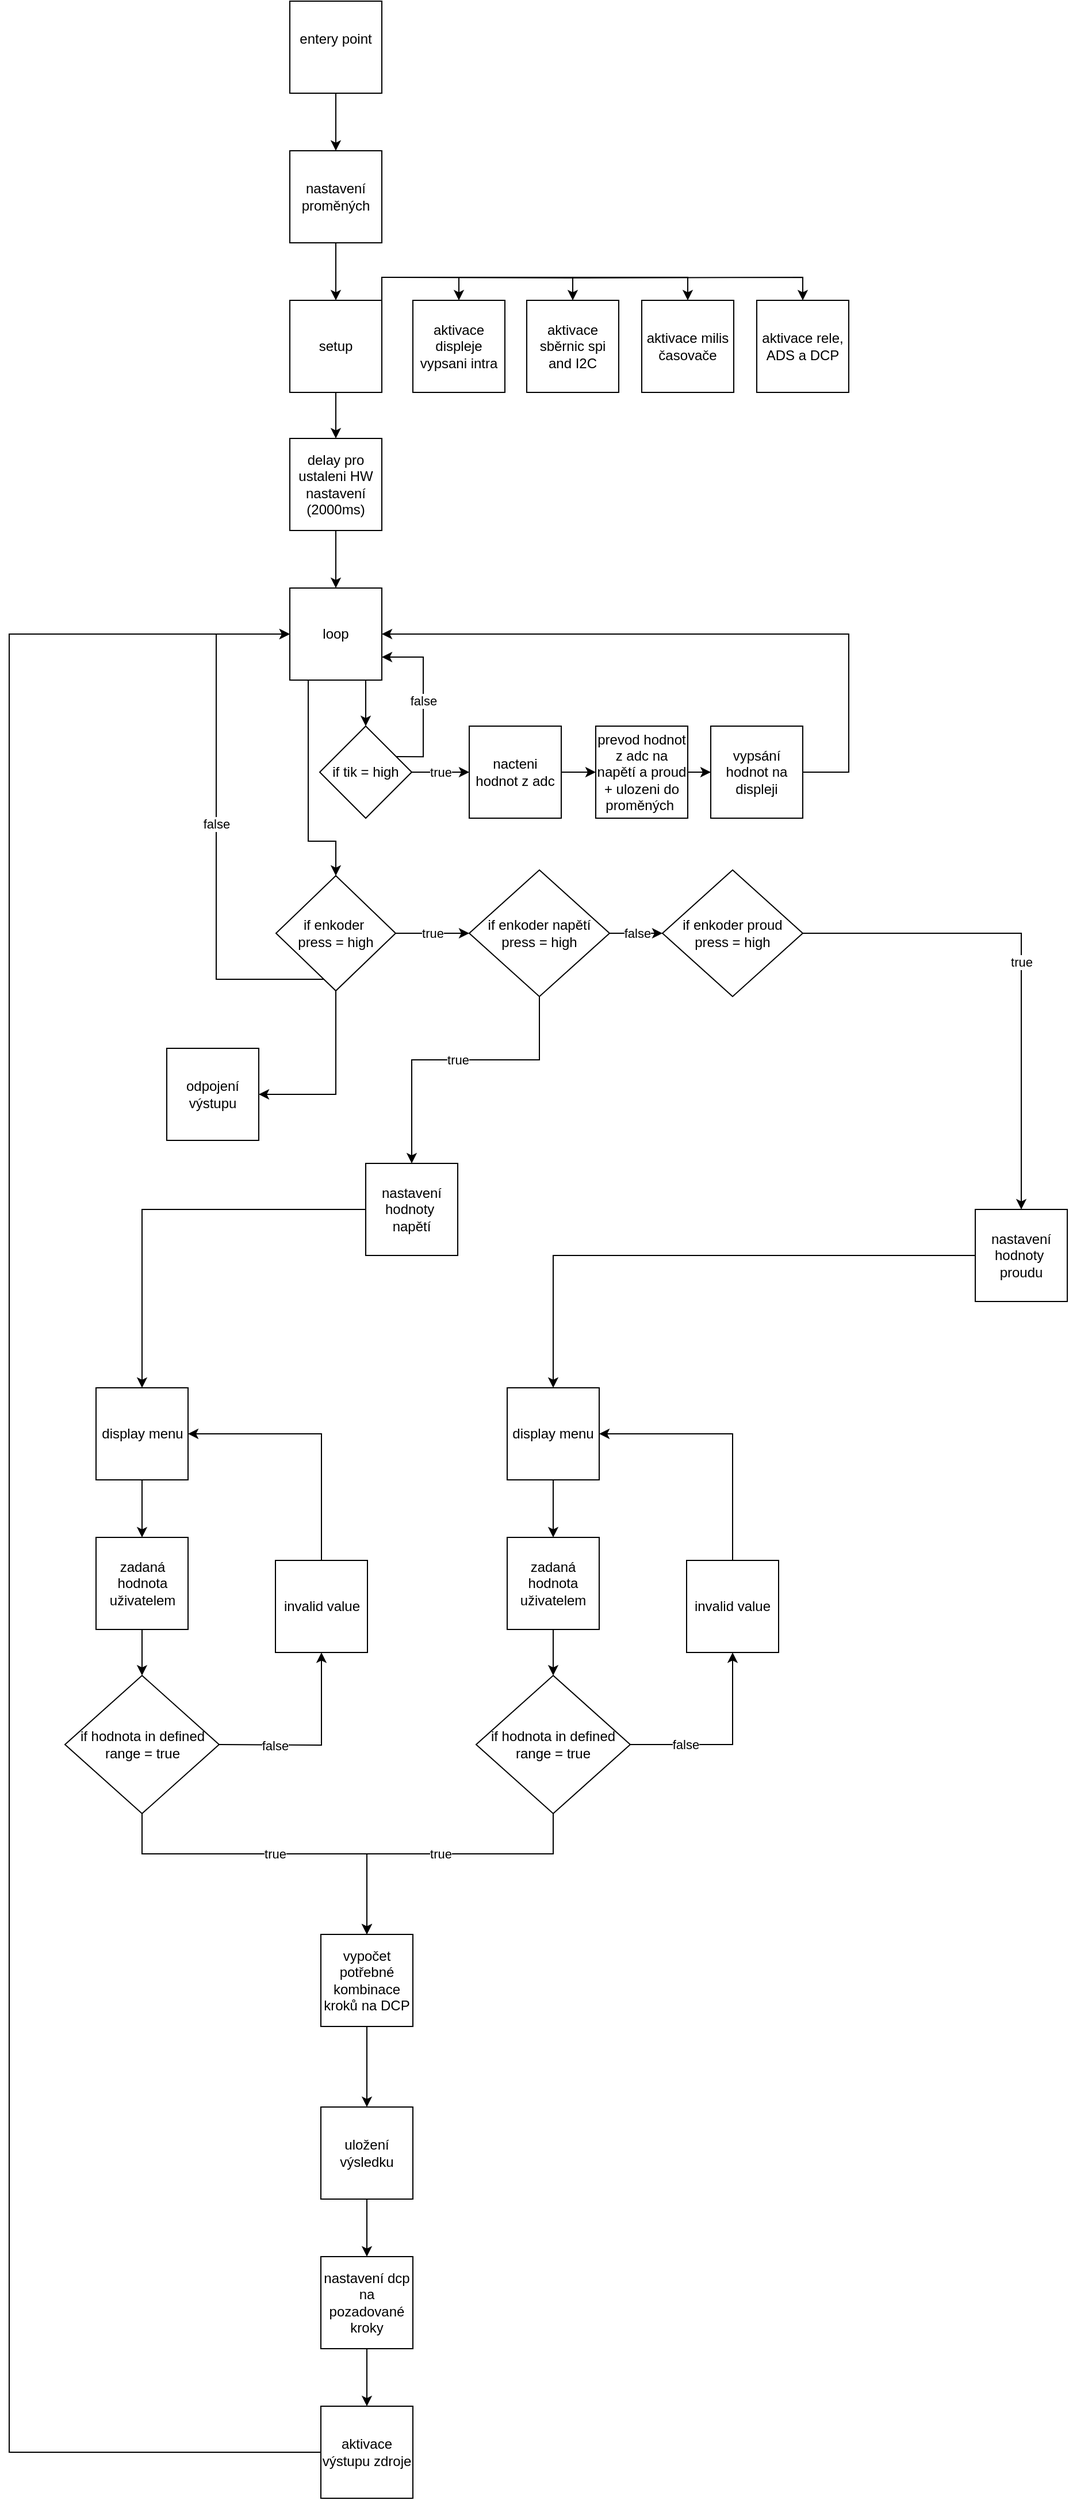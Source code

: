 <mxfile version="25.0.2">
  <diagram name="Stránka-1" id="LFPndhOph4qGVsn3ajIi">
    <mxGraphModel dx="1050" dy="629" grid="1" gridSize="10" guides="1" tooltips="1" connect="1" arrows="1" fold="1" page="1" pageScale="1" pageWidth="827" pageHeight="1169" math="0" shadow="0">
      <root>
        <mxCell id="0" />
        <mxCell id="1" parent="0" />
        <mxCell id="wDfduYKHdY6SiiCjc_kU-17" value="" style="edgeStyle=orthogonalEdgeStyle;rounded=0;orthogonalLoop=1;jettySize=auto;html=1;" parent="1" source="wDfduYKHdY6SiiCjc_kU-1" target="wDfduYKHdY6SiiCjc_kU-16" edge="1">
          <mxGeometry relative="1" as="geometry" />
        </mxCell>
        <mxCell id="wDfduYKHdY6SiiCjc_kU-1" value="entery point&lt;div&gt;&lt;br&gt;&lt;/div&gt;" style="whiteSpace=wrap;html=1;aspect=fixed;" parent="1" vertex="1">
          <mxGeometry x="324" y="10" width="80" height="80" as="geometry" />
        </mxCell>
        <mxCell id="wDfduYKHdY6SiiCjc_kU-9" style="edgeStyle=orthogonalEdgeStyle;rounded=0;orthogonalLoop=1;jettySize=auto;html=1;exitX=1;exitY=0;exitDx=0;exitDy=0;entryX=0.5;entryY=0;entryDx=0;entryDy=0;" parent="1" source="wDfduYKHdY6SiiCjc_kU-2" target="wDfduYKHdY6SiiCjc_kU-6" edge="1">
          <mxGeometry relative="1" as="geometry" />
        </mxCell>
        <mxCell id="wDfduYKHdY6SiiCjc_kU-10" style="edgeStyle=orthogonalEdgeStyle;rounded=0;orthogonalLoop=1;jettySize=auto;html=1;exitX=1;exitY=0;exitDx=0;exitDy=0;entryX=0.5;entryY=0;entryDx=0;entryDy=0;" parent="1" source="wDfduYKHdY6SiiCjc_kU-2" target="wDfduYKHdY6SiiCjc_kU-4" edge="1">
          <mxGeometry relative="1" as="geometry" />
        </mxCell>
        <mxCell id="wDfduYKHdY6SiiCjc_kU-12" value="" style="edgeStyle=orthogonalEdgeStyle;rounded=0;orthogonalLoop=1;jettySize=auto;html=1;" parent="1" source="wDfduYKHdY6SiiCjc_kU-2" target="wDfduYKHdY6SiiCjc_kU-11" edge="1">
          <mxGeometry relative="1" as="geometry" />
        </mxCell>
        <mxCell id="wDfduYKHdY6SiiCjc_kU-14" style="edgeStyle=orthogonalEdgeStyle;rounded=0;orthogonalLoop=1;jettySize=auto;html=1;exitX=1;exitY=0;exitDx=0;exitDy=0;entryX=0.5;entryY=0;entryDx=0;entryDy=0;" parent="1" source="wDfduYKHdY6SiiCjc_kU-2" target="wDfduYKHdY6SiiCjc_kU-13" edge="1">
          <mxGeometry relative="1" as="geometry" />
        </mxCell>
        <mxCell id="wDfduYKHdY6SiiCjc_kU-2" value="set&lt;span style=&quot;background-color: initial;&quot;&gt;up&lt;/span&gt;" style="whiteSpace=wrap;html=1;aspect=fixed;" parent="1" vertex="1">
          <mxGeometry x="324" y="270" width="80" height="80" as="geometry" />
        </mxCell>
        <mxCell id="wDfduYKHdY6SiiCjc_kU-4" value="aktivace displeje&lt;div&gt;vypsani intra&lt;/div&gt;" style="whiteSpace=wrap;html=1;aspect=fixed;" parent="1" vertex="1">
          <mxGeometry x="431" y="270" width="80" height="80" as="geometry" />
        </mxCell>
        <mxCell id="wDfduYKHdY6SiiCjc_kU-6" value="aktivace sběrnic spi and I2C" style="whiteSpace=wrap;html=1;aspect=fixed;" parent="1" vertex="1">
          <mxGeometry x="530" y="270" width="80" height="80" as="geometry" />
        </mxCell>
        <mxCell id="wDfduYKHdY6SiiCjc_kU-20" value="" style="edgeStyle=orthogonalEdgeStyle;rounded=0;orthogonalLoop=1;jettySize=auto;html=1;" parent="1" source="wDfduYKHdY6SiiCjc_kU-11" target="wDfduYKHdY6SiiCjc_kU-19" edge="1">
          <mxGeometry relative="1" as="geometry" />
        </mxCell>
        <mxCell id="wDfduYKHdY6SiiCjc_kU-11" value="delay pro ustaleni HW nastavení&lt;div&gt;(2000ms)&lt;/div&gt;" style="whiteSpace=wrap;html=1;aspect=fixed;" parent="1" vertex="1">
          <mxGeometry x="324" y="390" width="80" height="80" as="geometry" />
        </mxCell>
        <mxCell id="wDfduYKHdY6SiiCjc_kU-13" value="aktivace milis časovače" style="whiteSpace=wrap;html=1;aspect=fixed;" parent="1" vertex="1">
          <mxGeometry x="630" y="270" width="80" height="80" as="geometry" />
        </mxCell>
        <mxCell id="wDfduYKHdY6SiiCjc_kU-18" value="" style="edgeStyle=orthogonalEdgeStyle;rounded=0;orthogonalLoop=1;jettySize=auto;html=1;" parent="1" source="wDfduYKHdY6SiiCjc_kU-16" target="wDfduYKHdY6SiiCjc_kU-2" edge="1">
          <mxGeometry relative="1" as="geometry" />
        </mxCell>
        <mxCell id="wDfduYKHdY6SiiCjc_kU-16" value="nastavení proměných" style="whiteSpace=wrap;html=1;aspect=fixed;" parent="1" vertex="1">
          <mxGeometry x="324" y="140" width="80" height="80" as="geometry" />
        </mxCell>
        <mxCell id="wDfduYKHdY6SiiCjc_kU-22" value="" style="edgeStyle=orthogonalEdgeStyle;rounded=0;orthogonalLoop=1;jettySize=auto;html=1;" parent="1" source="wDfduYKHdY6SiiCjc_kU-19" target="wDfduYKHdY6SiiCjc_kU-21" edge="1">
          <mxGeometry relative="1" as="geometry">
            <Array as="points">
              <mxPoint x="390" y="610" />
              <mxPoint x="390" y="610" />
            </Array>
          </mxGeometry>
        </mxCell>
        <mxCell id="WWJiEUUoijW9So3ANwZq-6" style="edgeStyle=orthogonalEdgeStyle;rounded=0;orthogonalLoop=1;jettySize=auto;html=1;entryX=0.5;entryY=0;entryDx=0;entryDy=0;" edge="1" parent="1" source="wDfduYKHdY6SiiCjc_kU-19" target="wDfduYKHdY6SiiCjc_kU-31">
          <mxGeometry relative="1" as="geometry">
            <Array as="points">
              <mxPoint x="340" y="740" />
              <mxPoint x="364" y="740" />
            </Array>
          </mxGeometry>
        </mxCell>
        <mxCell id="wDfduYKHdY6SiiCjc_kU-19" value="loop" style="whiteSpace=wrap;html=1;aspect=fixed;" parent="1" vertex="1">
          <mxGeometry x="324" y="520" width="80" height="80" as="geometry" />
        </mxCell>
        <mxCell id="wDfduYKHdY6SiiCjc_kU-24" value="true" style="edgeStyle=orthogonalEdgeStyle;rounded=0;orthogonalLoop=1;jettySize=auto;html=1;" parent="1" source="wDfduYKHdY6SiiCjc_kU-21" target="wDfduYKHdY6SiiCjc_kU-23" edge="1">
          <mxGeometry relative="1" as="geometry" />
        </mxCell>
        <mxCell id="wDfduYKHdY6SiiCjc_kU-32" value="false" style="edgeStyle=orthogonalEdgeStyle;rounded=0;orthogonalLoop=1;jettySize=auto;html=1;entryX=1;entryY=0.75;entryDx=0;entryDy=0;exitX=0.818;exitY=0.332;exitDx=0;exitDy=0;exitPerimeter=0;" parent="1" source="wDfduYKHdY6SiiCjc_kU-21" target="wDfduYKHdY6SiiCjc_kU-19" edge="1">
          <mxGeometry relative="1" as="geometry">
            <Array as="points">
              <mxPoint x="440" y="667" />
              <mxPoint x="440" y="580" />
            </Array>
          </mxGeometry>
        </mxCell>
        <mxCell id="wDfduYKHdY6SiiCjc_kU-21" value="if tik = high" style="rhombus;whiteSpace=wrap;html=1;" parent="1" vertex="1">
          <mxGeometry x="350" y="640" width="80" height="80" as="geometry" />
        </mxCell>
        <mxCell id="wDfduYKHdY6SiiCjc_kU-26" value="" style="edgeStyle=orthogonalEdgeStyle;rounded=0;orthogonalLoop=1;jettySize=auto;html=1;" parent="1" source="wDfduYKHdY6SiiCjc_kU-23" target="wDfduYKHdY6SiiCjc_kU-25" edge="1">
          <mxGeometry relative="1" as="geometry" />
        </mxCell>
        <mxCell id="wDfduYKHdY6SiiCjc_kU-23" value="nacteni hodnot z adc" style="whiteSpace=wrap;html=1;aspect=fixed;" parent="1" vertex="1">
          <mxGeometry x="480" y="640" width="80" height="80" as="geometry" />
        </mxCell>
        <mxCell id="wDfduYKHdY6SiiCjc_kU-28" value="" style="edgeStyle=orthogonalEdgeStyle;rounded=0;orthogonalLoop=1;jettySize=auto;html=1;" parent="1" source="wDfduYKHdY6SiiCjc_kU-25" target="wDfduYKHdY6SiiCjc_kU-27" edge="1">
          <mxGeometry relative="1" as="geometry" />
        </mxCell>
        <mxCell id="wDfduYKHdY6SiiCjc_kU-25" value="prevod hodnot z adc na napětí a proud + ulozeni do proměných&amp;nbsp;" style="whiteSpace=wrap;html=1;aspect=fixed;" parent="1" vertex="1">
          <mxGeometry x="590" y="640" width="80" height="80" as="geometry" />
        </mxCell>
        <mxCell id="WWJiEUUoijW9So3ANwZq-5" style="edgeStyle=orthogonalEdgeStyle;rounded=0;orthogonalLoop=1;jettySize=auto;html=1;entryX=1;entryY=0.5;entryDx=0;entryDy=0;" edge="1" parent="1" source="wDfduYKHdY6SiiCjc_kU-27" target="wDfduYKHdY6SiiCjc_kU-19">
          <mxGeometry relative="1" as="geometry">
            <Array as="points">
              <mxPoint x="810" y="680" />
              <mxPoint x="810" y="560" />
            </Array>
          </mxGeometry>
        </mxCell>
        <mxCell id="wDfduYKHdY6SiiCjc_kU-27" value="vypsání hodnot na displeji" style="whiteSpace=wrap;html=1;aspect=fixed;" parent="1" vertex="1">
          <mxGeometry x="690" y="640" width="80" height="80" as="geometry" />
        </mxCell>
        <mxCell id="wDfduYKHdY6SiiCjc_kU-33" value="false" style="edgeStyle=orthogonalEdgeStyle;rounded=0;orthogonalLoop=1;jettySize=auto;html=1;entryX=0;entryY=0.5;entryDx=0;entryDy=0;" parent="1" source="wDfduYKHdY6SiiCjc_kU-31" target="wDfduYKHdY6SiiCjc_kU-19" edge="1">
          <mxGeometry relative="1" as="geometry">
            <Array as="points">
              <mxPoint x="260" y="860" />
              <mxPoint x="260" y="560" />
            </Array>
          </mxGeometry>
        </mxCell>
        <mxCell id="wDfduYKHdY6SiiCjc_kU-35" value="true" style="edgeStyle=orthogonalEdgeStyle;rounded=0;orthogonalLoop=1;jettySize=auto;html=1;entryX=0;entryY=0.5;entryDx=0;entryDy=0;" parent="1" source="wDfduYKHdY6SiiCjc_kU-31" target="WWJiEUUoijW9So3ANwZq-7" edge="1">
          <mxGeometry relative="1" as="geometry" />
        </mxCell>
        <mxCell id="wDfduYKHdY6SiiCjc_kU-61" style="edgeStyle=orthogonalEdgeStyle;rounded=0;orthogonalLoop=1;jettySize=auto;html=1;entryX=1;entryY=0.5;entryDx=0;entryDy=0;" parent="1" source="wDfduYKHdY6SiiCjc_kU-31" target="wDfduYKHdY6SiiCjc_kU-60" edge="1">
          <mxGeometry relative="1" as="geometry">
            <Array as="points">
              <mxPoint x="364" y="960" />
            </Array>
          </mxGeometry>
        </mxCell>
        <mxCell id="wDfduYKHdY6SiiCjc_kU-31" value="if enkoder&amp;nbsp;&lt;div&gt;press = high&lt;/div&gt;" style="rhombus;whiteSpace=wrap;html=1;" parent="1" vertex="1">
          <mxGeometry x="312" y="770" width="104" height="100" as="geometry" />
        </mxCell>
        <mxCell id="WWJiEUUoijW9So3ANwZq-24" style="edgeStyle=orthogonalEdgeStyle;rounded=0;orthogonalLoop=1;jettySize=auto;html=1;entryX=0.5;entryY=0;entryDx=0;entryDy=0;" edge="1" parent="1" source="wDfduYKHdY6SiiCjc_kU-36" target="WWJiEUUoijW9So3ANwZq-16">
          <mxGeometry relative="1" as="geometry" />
        </mxCell>
        <mxCell id="wDfduYKHdY6SiiCjc_kU-36" value="nastavení hodnoty&amp;nbsp; proudu" style="whiteSpace=wrap;html=1;aspect=fixed;" parent="1" vertex="1">
          <mxGeometry x="920" y="1060" width="80" height="80" as="geometry" />
        </mxCell>
        <mxCell id="wDfduYKHdY6SiiCjc_kU-44" value="" style="edgeStyle=orthogonalEdgeStyle;rounded=0;orthogonalLoop=1;jettySize=auto;html=1;" parent="1" source="wDfduYKHdY6SiiCjc_kU-39" target="wDfduYKHdY6SiiCjc_kU-43" edge="1">
          <mxGeometry relative="1" as="geometry" />
        </mxCell>
        <mxCell id="wDfduYKHdY6SiiCjc_kU-39" value="display menu" style="whiteSpace=wrap;html=1;aspect=fixed;" parent="1" vertex="1">
          <mxGeometry x="155.5" y="1215" width="80" height="80" as="geometry" />
        </mxCell>
        <mxCell id="wDfduYKHdY6SiiCjc_kU-42" value="" style="edgeStyle=orthogonalEdgeStyle;rounded=0;orthogonalLoop=1;jettySize=auto;html=1;" parent="1" source="wDfduYKHdY6SiiCjc_kU-41" target="wDfduYKHdY6SiiCjc_kU-39" edge="1">
          <mxGeometry relative="1" as="geometry" />
        </mxCell>
        <mxCell id="wDfduYKHdY6SiiCjc_kU-41" value="nastavení hodnoty&amp;nbsp; napětí" style="whiteSpace=wrap;html=1;aspect=fixed;" parent="1" vertex="1">
          <mxGeometry x="390" y="1020" width="80" height="80" as="geometry" />
        </mxCell>
        <mxCell id="wDfduYKHdY6SiiCjc_kU-47" value="" style="edgeStyle=orthogonalEdgeStyle;rounded=0;orthogonalLoop=1;jettySize=auto;html=1;" parent="1" source="wDfduYKHdY6SiiCjc_kU-43" edge="1">
          <mxGeometry relative="1" as="geometry">
            <mxPoint x="195.5" y="1465" as="targetPoint" />
          </mxGeometry>
        </mxCell>
        <mxCell id="wDfduYKHdY6SiiCjc_kU-43" value="zadaná hodnota uživatelem" style="whiteSpace=wrap;html=1;aspect=fixed;" parent="1" vertex="1">
          <mxGeometry x="155.5" y="1345" width="80" height="80" as="geometry" />
        </mxCell>
        <mxCell id="wDfduYKHdY6SiiCjc_kU-50" style="edgeStyle=orthogonalEdgeStyle;rounded=0;orthogonalLoop=1;jettySize=auto;html=1;entryX=0.5;entryY=1;entryDx=0;entryDy=0;" parent="1" target="wDfduYKHdY6SiiCjc_kU-49" edge="1">
          <mxGeometry relative="1" as="geometry">
            <mxPoint x="262.5" y="1525" as="sourcePoint" />
          </mxGeometry>
        </mxCell>
        <mxCell id="wDfduYKHdY6SiiCjc_kU-52" value="false" style="edgeLabel;html=1;align=center;verticalAlign=middle;resizable=0;points=[];" parent="wDfduYKHdY6SiiCjc_kU-50" vertex="1" connectable="0">
          <mxGeometry x="-0.429" relative="1" as="geometry">
            <mxPoint as="offset" />
          </mxGeometry>
        </mxCell>
        <mxCell id="WWJiEUUoijW9So3ANwZq-25" value="true" style="edgeStyle=orthogonalEdgeStyle;rounded=0;orthogonalLoop=1;jettySize=auto;html=1;entryX=0.5;entryY=0;entryDx=0;entryDy=0;" edge="1" parent="1" source="wDfduYKHdY6SiiCjc_kU-46" target="wDfduYKHdY6SiiCjc_kU-58">
          <mxGeometry relative="1" as="geometry">
            <Array as="points">
              <mxPoint x="195" y="1620" />
              <mxPoint x="391" y="1620" />
            </Array>
          </mxGeometry>
        </mxCell>
        <mxCell id="wDfduYKHdY6SiiCjc_kU-46" value="if hodnota in defined range = true" style="rhombus;whiteSpace=wrap;html=1;" parent="1" vertex="1">
          <mxGeometry x="128.5" y="1465" width="134" height="120" as="geometry" />
        </mxCell>
        <mxCell id="wDfduYKHdY6SiiCjc_kU-51" style="edgeStyle=orthogonalEdgeStyle;rounded=0;orthogonalLoop=1;jettySize=auto;html=1;exitX=0.5;exitY=0;exitDx=0;exitDy=0;entryX=1;entryY=0.5;entryDx=0;entryDy=0;" parent="1" source="wDfduYKHdY6SiiCjc_kU-49" target="wDfduYKHdY6SiiCjc_kU-39" edge="1">
          <mxGeometry relative="1" as="geometry" />
        </mxCell>
        <mxCell id="wDfduYKHdY6SiiCjc_kU-49" value="invalid value" style="whiteSpace=wrap;html=1;aspect=fixed;" parent="1" vertex="1">
          <mxGeometry x="311.5" y="1365" width="80" height="80" as="geometry" />
        </mxCell>
        <mxCell id="WWJiEUUoijW9So3ANwZq-13" value="" style="edgeStyle=orthogonalEdgeStyle;rounded=0;orthogonalLoop=1;jettySize=auto;html=1;" edge="1" parent="1" source="wDfduYKHdY6SiiCjc_kU-56" target="wDfduYKHdY6SiiCjc_kU-62">
          <mxGeometry relative="1" as="geometry" />
        </mxCell>
        <mxCell id="wDfduYKHdY6SiiCjc_kU-56" value="uložení výsledku" style="whiteSpace=wrap;html=1;aspect=fixed;" parent="1" vertex="1">
          <mxGeometry x="351" y="1840" width="80" height="80" as="geometry" />
        </mxCell>
        <mxCell id="WWJiEUUoijW9So3ANwZq-14" value="" style="edgeStyle=orthogonalEdgeStyle;rounded=0;orthogonalLoop=1;jettySize=auto;html=1;" edge="1" parent="1" source="wDfduYKHdY6SiiCjc_kU-58" target="wDfduYKHdY6SiiCjc_kU-56">
          <mxGeometry relative="1" as="geometry" />
        </mxCell>
        <mxCell id="wDfduYKHdY6SiiCjc_kU-58" value="vypočet potřebné kombinace kroků na DCP" style="whiteSpace=wrap;html=1;aspect=fixed;" parent="1" vertex="1">
          <mxGeometry x="351" y="1690" width="80" height="80" as="geometry" />
        </mxCell>
        <mxCell id="wDfduYKHdY6SiiCjc_kU-60" value="odpojení výstupu" style="whiteSpace=wrap;html=1;aspect=fixed;" parent="1" vertex="1">
          <mxGeometry x="217" y="920" width="80" height="80" as="geometry" />
        </mxCell>
        <mxCell id="wDfduYKHdY6SiiCjc_kU-65" value="" style="edgeStyle=orthogonalEdgeStyle;rounded=0;orthogonalLoop=1;jettySize=auto;html=1;" parent="1" source="wDfduYKHdY6SiiCjc_kU-62" target="wDfduYKHdY6SiiCjc_kU-64" edge="1">
          <mxGeometry relative="1" as="geometry" />
        </mxCell>
        <mxCell id="wDfduYKHdY6SiiCjc_kU-62" value="nastavení dcp na pozadované kroky" style="whiteSpace=wrap;html=1;aspect=fixed;" parent="1" vertex="1">
          <mxGeometry x="351" y="1970" width="80" height="80" as="geometry" />
        </mxCell>
        <mxCell id="wDfduYKHdY6SiiCjc_kU-66" style="edgeStyle=orthogonalEdgeStyle;rounded=0;orthogonalLoop=1;jettySize=auto;html=1;entryX=0;entryY=0.5;entryDx=0;entryDy=0;" parent="1" source="wDfduYKHdY6SiiCjc_kU-64" target="wDfduYKHdY6SiiCjc_kU-19" edge="1">
          <mxGeometry relative="1" as="geometry">
            <mxPoint x="20" y="570" as="targetPoint" />
            <Array as="points">
              <mxPoint x="80" y="2140" />
              <mxPoint x="80" y="560" />
            </Array>
          </mxGeometry>
        </mxCell>
        <mxCell id="wDfduYKHdY6SiiCjc_kU-64" value="aktivace výstupu zdroje" style="whiteSpace=wrap;html=1;aspect=fixed;" parent="1" vertex="1">
          <mxGeometry x="351" y="2100" width="80" height="80" as="geometry" />
        </mxCell>
        <mxCell id="WWJiEUUoijW9So3ANwZq-1" value="aktivace rele, ADS a DCP" style="whiteSpace=wrap;html=1;aspect=fixed;" vertex="1" parent="1">
          <mxGeometry x="730" y="270" width="80" height="80" as="geometry" />
        </mxCell>
        <mxCell id="WWJiEUUoijW9So3ANwZq-4" style="edgeStyle=orthogonalEdgeStyle;rounded=0;orthogonalLoop=1;jettySize=auto;html=1;exitX=1;exitY=0;exitDx=0;exitDy=0;entryX=0.5;entryY=0;entryDx=0;entryDy=0;" edge="1" parent="1" target="WWJiEUUoijW9So3ANwZq-1">
          <mxGeometry relative="1" as="geometry">
            <mxPoint x="404" y="250" as="sourcePoint" />
            <mxPoint x="731" y="250" as="targetPoint" />
          </mxGeometry>
        </mxCell>
        <mxCell id="WWJiEUUoijW9So3ANwZq-9" value="" style="edgeStyle=orthogonalEdgeStyle;rounded=0;orthogonalLoop=1;jettySize=auto;html=1;" edge="1" parent="1" source="WWJiEUUoijW9So3ANwZq-7" target="WWJiEUUoijW9So3ANwZq-8">
          <mxGeometry relative="1" as="geometry" />
        </mxCell>
        <mxCell id="WWJiEUUoijW9So3ANwZq-10" value="false" style="edgeLabel;html=1;align=center;verticalAlign=middle;resizable=0;points=[];" vertex="1" connectable="0" parent="WWJiEUUoijW9So3ANwZq-9">
          <mxGeometry x="0.053" relative="1" as="geometry">
            <mxPoint as="offset" />
          </mxGeometry>
        </mxCell>
        <mxCell id="WWJiEUUoijW9So3ANwZq-11" value="true" style="edgeStyle=orthogonalEdgeStyle;rounded=0;orthogonalLoop=1;jettySize=auto;html=1;entryX=0.5;entryY=0;entryDx=0;entryDy=0;" edge="1" parent="1" source="WWJiEUUoijW9So3ANwZq-7" target="wDfduYKHdY6SiiCjc_kU-41">
          <mxGeometry x="-0.015" relative="1" as="geometry">
            <Array as="points">
              <mxPoint x="541" y="930" />
              <mxPoint x="430" y="930" />
            </Array>
            <mxPoint as="offset" />
          </mxGeometry>
        </mxCell>
        <mxCell id="WWJiEUUoijW9So3ANwZq-7" value="if enkoder napětí&lt;div&gt;press = high&lt;/div&gt;" style="rhombus;whiteSpace=wrap;html=1;" vertex="1" parent="1">
          <mxGeometry x="480" y="765" width="122" height="110" as="geometry" />
        </mxCell>
        <mxCell id="WWJiEUUoijW9So3ANwZq-12" value="true" style="edgeStyle=orthogonalEdgeStyle;rounded=0;orthogonalLoop=1;jettySize=auto;html=1;entryX=0.5;entryY=0;entryDx=0;entryDy=0;" edge="1" parent="1" source="WWJiEUUoijW9So3ANwZq-8" target="wDfduYKHdY6SiiCjc_kU-36">
          <mxGeometry relative="1" as="geometry" />
        </mxCell>
        <mxCell id="WWJiEUUoijW9So3ANwZq-8" value="if enkoder proud&lt;div&gt;press = high&lt;/div&gt;" style="rhombus;whiteSpace=wrap;html=1;" vertex="1" parent="1">
          <mxGeometry x="648" y="765" width="122" height="110" as="geometry" />
        </mxCell>
        <mxCell id="WWJiEUUoijW9So3ANwZq-15" value="" style="edgeStyle=orthogonalEdgeStyle;rounded=0;orthogonalLoop=1;jettySize=auto;html=1;" edge="1" parent="1" source="WWJiEUUoijW9So3ANwZq-16" target="WWJiEUUoijW9So3ANwZq-18">
          <mxGeometry relative="1" as="geometry" />
        </mxCell>
        <mxCell id="WWJiEUUoijW9So3ANwZq-16" value="display menu" style="whiteSpace=wrap;html=1;aspect=fixed;" vertex="1" parent="1">
          <mxGeometry x="513" y="1215" width="80" height="80" as="geometry" />
        </mxCell>
        <mxCell id="WWJiEUUoijW9So3ANwZq-17" value="" style="edgeStyle=orthogonalEdgeStyle;rounded=0;orthogonalLoop=1;jettySize=auto;html=1;" edge="1" parent="1" source="WWJiEUUoijW9So3ANwZq-18" target="WWJiEUUoijW9So3ANwZq-21">
          <mxGeometry relative="1" as="geometry" />
        </mxCell>
        <mxCell id="WWJiEUUoijW9So3ANwZq-18" value="zadaná hodnota uživatelem" style="whiteSpace=wrap;html=1;aspect=fixed;" vertex="1" parent="1">
          <mxGeometry x="513" y="1345" width="80" height="80" as="geometry" />
        </mxCell>
        <mxCell id="WWJiEUUoijW9So3ANwZq-19" style="edgeStyle=orthogonalEdgeStyle;rounded=0;orthogonalLoop=1;jettySize=auto;html=1;entryX=0.5;entryY=1;entryDx=0;entryDy=0;" edge="1" parent="1" source="WWJiEUUoijW9So3ANwZq-21" target="WWJiEUUoijW9So3ANwZq-23">
          <mxGeometry relative="1" as="geometry" />
        </mxCell>
        <mxCell id="WWJiEUUoijW9So3ANwZq-20" value="false" style="edgeLabel;html=1;align=center;verticalAlign=middle;resizable=0;points=[];" vertex="1" connectable="0" parent="WWJiEUUoijW9So3ANwZq-19">
          <mxGeometry x="-0.429" relative="1" as="geometry">
            <mxPoint as="offset" />
          </mxGeometry>
        </mxCell>
        <mxCell id="WWJiEUUoijW9So3ANwZq-26" value="true" style="edgeStyle=orthogonalEdgeStyle;rounded=0;orthogonalLoop=1;jettySize=auto;html=1;entryX=0.5;entryY=0;entryDx=0;entryDy=0;" edge="1" parent="1" source="WWJiEUUoijW9So3ANwZq-21" target="wDfduYKHdY6SiiCjc_kU-58">
          <mxGeometry relative="1" as="geometry">
            <Array as="points">
              <mxPoint x="553" y="1620" />
              <mxPoint x="391" y="1620" />
            </Array>
          </mxGeometry>
        </mxCell>
        <mxCell id="WWJiEUUoijW9So3ANwZq-21" value="if hodnota in defined range = true" style="rhombus;whiteSpace=wrap;html=1;" vertex="1" parent="1">
          <mxGeometry x="486" y="1465" width="134" height="120" as="geometry" />
        </mxCell>
        <mxCell id="WWJiEUUoijW9So3ANwZq-22" style="edgeStyle=orthogonalEdgeStyle;rounded=0;orthogonalLoop=1;jettySize=auto;html=1;exitX=0.5;exitY=0;exitDx=0;exitDy=0;entryX=1;entryY=0.5;entryDx=0;entryDy=0;" edge="1" parent="1" source="WWJiEUUoijW9So3ANwZq-23" target="WWJiEUUoijW9So3ANwZq-16">
          <mxGeometry relative="1" as="geometry" />
        </mxCell>
        <mxCell id="WWJiEUUoijW9So3ANwZq-23" value="invalid value" style="whiteSpace=wrap;html=1;aspect=fixed;" vertex="1" parent="1">
          <mxGeometry x="669" y="1365" width="80" height="80" as="geometry" />
        </mxCell>
      </root>
    </mxGraphModel>
  </diagram>
</mxfile>
